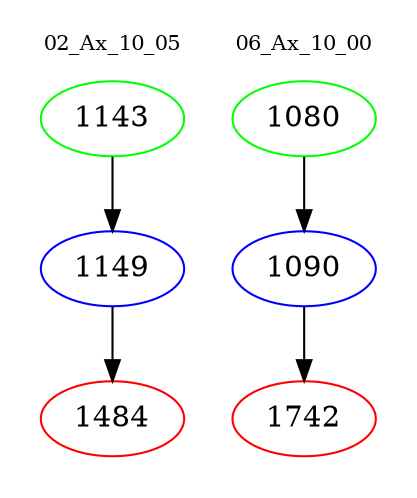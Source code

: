 digraph{
subgraph cluster_0 {
color = white
label = "02_Ax_10_05";
fontsize=10;
T0_1143 [label="1143", color="green"]
T0_1143 -> T0_1149 [color="black"]
T0_1149 [label="1149", color="blue"]
T0_1149 -> T0_1484 [color="black"]
T0_1484 [label="1484", color="red"]
}
subgraph cluster_1 {
color = white
label = "06_Ax_10_00";
fontsize=10;
T1_1080 [label="1080", color="green"]
T1_1080 -> T1_1090 [color="black"]
T1_1090 [label="1090", color="blue"]
T1_1090 -> T1_1742 [color="black"]
T1_1742 [label="1742", color="red"]
}
}
